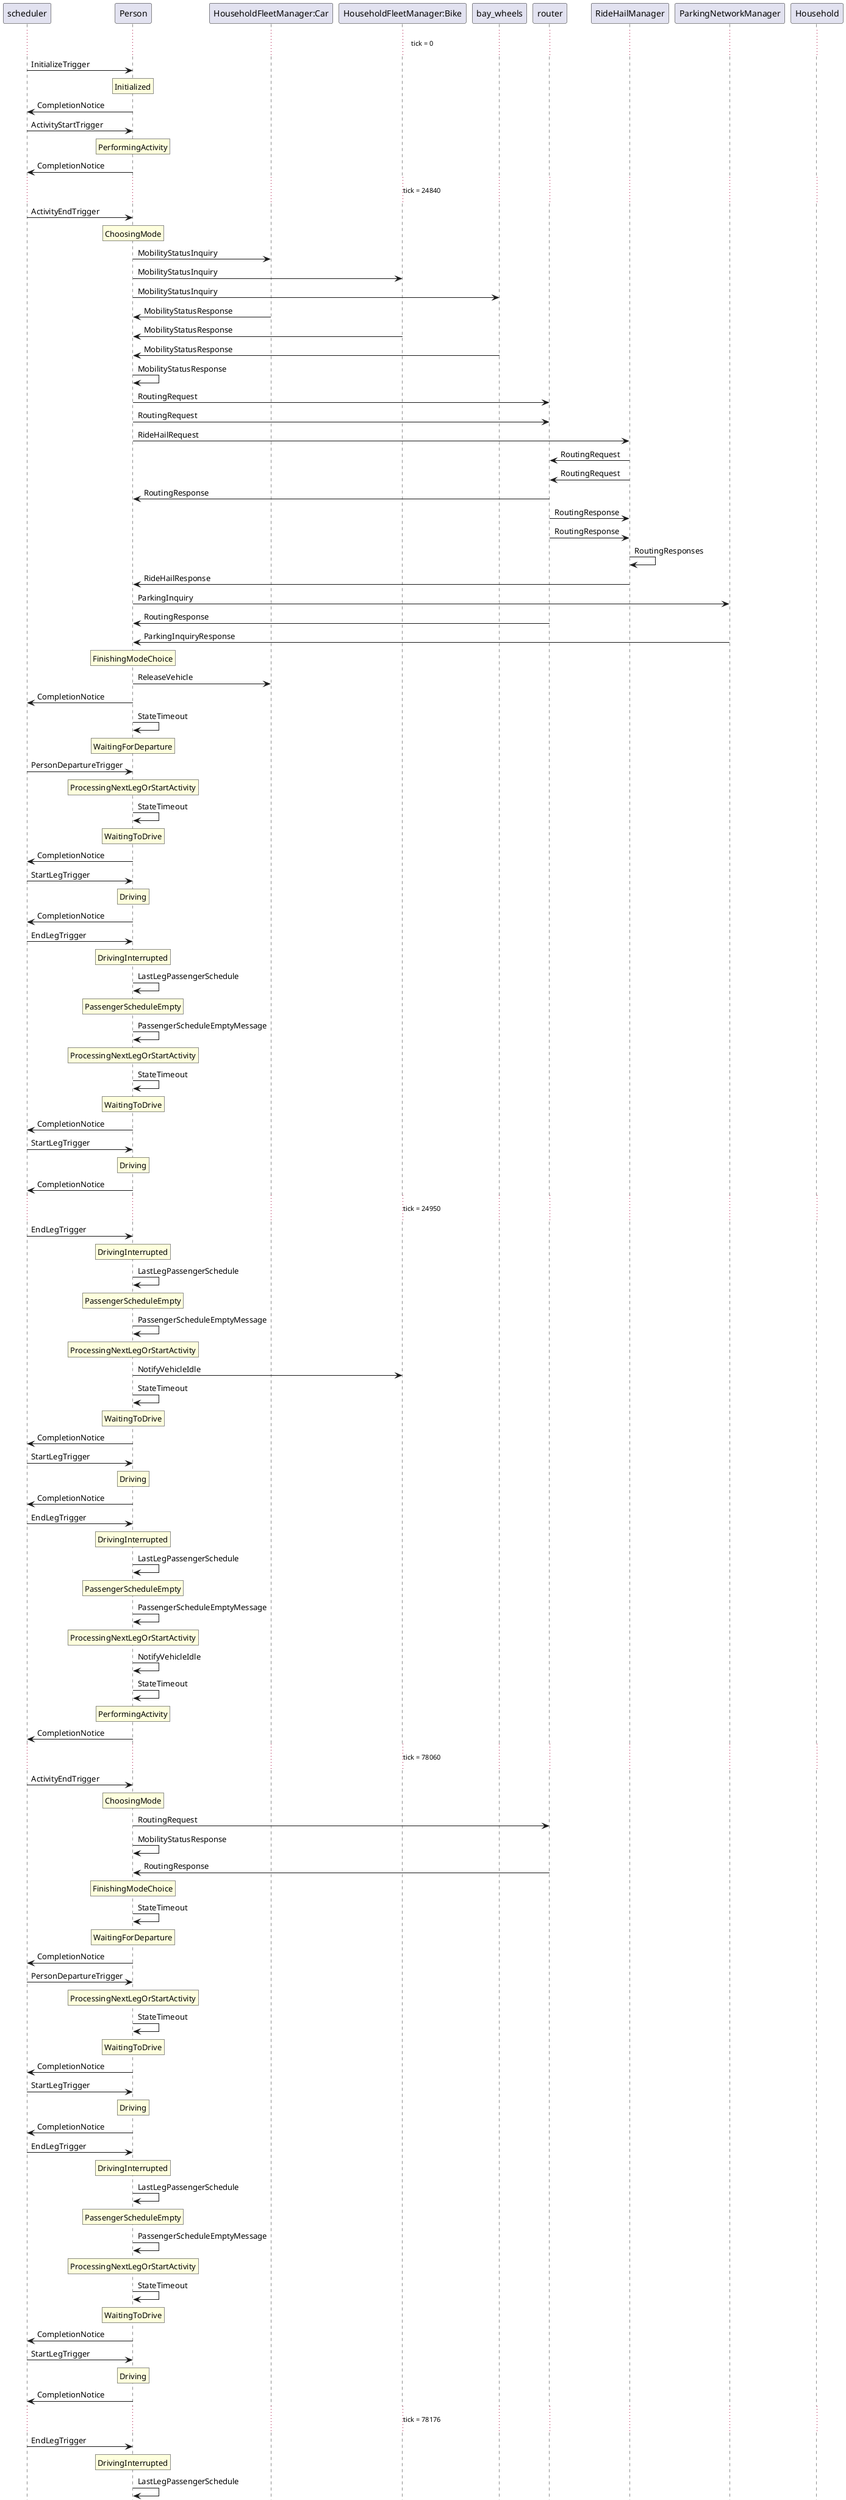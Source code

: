 @startuml
...tick = 0...
"scheduler" -> "Person": InitializeTrigger
rnote over "Person": Initialized
"Person" -> "scheduler": CompletionNotice
"scheduler" -> "Person": ActivityStartTrigger
rnote over "Person": PerformingActivity
"Person" -> "scheduler": CompletionNotice
...tick = 24840...
"scheduler" -> "Person": ActivityEndTrigger
rnote over "Person": ChoosingMode
"Person" -> "HouseholdFleetManager:Car": MobilityStatusInquiry
"Person" -> "HouseholdFleetManager:Bike": MobilityStatusInquiry
"Person" -> "bay_wheels": MobilityStatusInquiry
"HouseholdFleetManager:Car" -> "Person": MobilityStatusResponse
"HouseholdFleetManager:Bike" -> "Person": MobilityStatusResponse
"bay_wheels" -> "Person": MobilityStatusResponse
"Person" -> "Person": MobilityStatusResponse
"Person" -> "router": RoutingRequest
"Person" -> "router": RoutingRequest
"Person" -> "RideHailManager": RideHailRequest
"RideHailManager" -> "router": RoutingRequest
"RideHailManager" -> "router": RoutingRequest
"router" -> "Person": RoutingResponse
"router" -> "RideHailManager": RoutingResponse
"router" -> "RideHailManager": RoutingResponse
"RideHailManager" -> "RideHailManager": RoutingResponses
"RideHailManager" -> "Person": RideHailResponse
"Person" -> "ParkingNetworkManager": ParkingInquiry
"router" -> "Person": RoutingResponse
"ParkingNetworkManager" -> "Person": ParkingInquiryResponse
rnote over "Person": FinishingModeChoice
"Person" -> "HouseholdFleetManager:Car": ReleaseVehicle
"Person" -> "scheduler": CompletionNotice
"Person" -> "Person": StateTimeout
rnote over "Person": WaitingForDeparture
"scheduler" -> "Person": PersonDepartureTrigger
rnote over "Person": ProcessingNextLegOrStartActivity
"Person" -> "Person": StateTimeout
rnote over "Person": WaitingToDrive
"Person" -> "scheduler": CompletionNotice
"scheduler" -> "Person": StartLegTrigger
rnote over "Person": Driving
"Person" -> "scheduler": CompletionNotice
"scheduler" -> "Person": EndLegTrigger
rnote over "Person": DrivingInterrupted
"Person" -> "Person": LastLegPassengerSchedule
rnote over "Person": PassengerScheduleEmpty
"Person" -> "Person": PassengerScheduleEmptyMessage
rnote over "Person": ProcessingNextLegOrStartActivity
"Person" -> "Person": StateTimeout
rnote over "Person": WaitingToDrive
"Person" -> "scheduler": CompletionNotice
"scheduler" -> "Person": StartLegTrigger
rnote over "Person": Driving
"Person" -> "scheduler": CompletionNotice
...tick = 24950...
"scheduler" -> "Person": EndLegTrigger
rnote over "Person": DrivingInterrupted
"Person" -> "Person": LastLegPassengerSchedule
rnote over "Person": PassengerScheduleEmpty
"Person" -> "Person": PassengerScheduleEmptyMessage
rnote over "Person": ProcessingNextLegOrStartActivity
"Person" -> "HouseholdFleetManager:Bike": NotifyVehicleIdle
"Person" -> "Person": StateTimeout
rnote over "Person": WaitingToDrive
"Person" -> "scheduler": CompletionNotice
"scheduler" -> "Person": StartLegTrigger
rnote over "Person": Driving
"Person" -> "scheduler": CompletionNotice
"scheduler" -> "Person": EndLegTrigger
rnote over "Person": DrivingInterrupted
"Person" -> "Person": LastLegPassengerSchedule
rnote over "Person": PassengerScheduleEmpty
"Person" -> "Person": PassengerScheduleEmptyMessage
rnote over "Person": ProcessingNextLegOrStartActivity
"Person" -> "Person": NotifyVehicleIdle
"Person" -> "Person": StateTimeout
rnote over "Person": PerformingActivity
"Person" -> "scheduler": CompletionNotice
...tick = 78060...
"scheduler" -> "Person": ActivityEndTrigger
rnote over "Person": ChoosingMode
"Person" -> "router": RoutingRequest
"Person" -> "Person": MobilityStatusResponse
"router" -> "Person": RoutingResponse
rnote over "Person": FinishingModeChoice
"Person" -> "Person": StateTimeout
rnote over "Person": WaitingForDeparture
"Person" -> "scheduler": CompletionNotice
"scheduler" -> "Person": PersonDepartureTrigger
rnote over "Person": ProcessingNextLegOrStartActivity
"Person" -> "Person": StateTimeout
rnote over "Person": WaitingToDrive
"Person" -> "scheduler": CompletionNotice
"scheduler" -> "Person": StartLegTrigger
rnote over "Person": Driving
"Person" -> "scheduler": CompletionNotice
"scheduler" -> "Person": EndLegTrigger
rnote over "Person": DrivingInterrupted
"Person" -> "Person": LastLegPassengerSchedule
rnote over "Person": PassengerScheduleEmpty
"Person" -> "Person": PassengerScheduleEmptyMessage
rnote over "Person": ProcessingNextLegOrStartActivity
"Person" -> "Person": StateTimeout
rnote over "Person": WaitingToDrive
"Person" -> "scheduler": CompletionNotice
"scheduler" -> "Person": StartLegTrigger
rnote over "Person": Driving
"Person" -> "scheduler": CompletionNotice
...tick = 78176...
"scheduler" -> "Person": EndLegTrigger
rnote over "Person": DrivingInterrupted
"Person" -> "Person": LastLegPassengerSchedule
rnote over "Person": PassengerScheduleEmpty
"Person" -> "Person": PassengerScheduleEmptyMessage
rnote over "Person": ProcessingNextLegOrStartActivity
"Person" -> "HouseholdFleetManager:Bike": NotifyVehicleIdle
"Person" -> "Person": StateTimeout
rnote over "Person": WaitingToDrive
"Person" -> "scheduler": CompletionNotice
"scheduler" -> "Person": StartLegTrigger
rnote over "Person": Driving
"Person" -> "scheduler": CompletionNotice
"scheduler" -> "Person": EndLegTrigger
rnote over "Person": DrivingInterrupted
"Person" -> "Person": LastLegPassengerSchedule
rnote over "Person": PassengerScheduleEmpty
"Person" -> "Person": PassengerScheduleEmptyMessage
rnote over "Person": ProcessingNextLegOrStartActivity
"Person" -> "Person": NotifyVehicleIdle
"Person" -> "Person": StateTimeout
rnote over "Person": PerformingActivity
"Person" -> "HouseholdFleetManager:Bike": ReleaseVehicle
"Person" -> "scheduler": CompletionNotice
...tick = 78776...
"scheduler" -> "Person": ActivityEndTrigger
"Person" -> "scheduler": CompletionNotice
"Household" -> "Person": Finish
"Person" -> "Household": Terminated
@enduml
